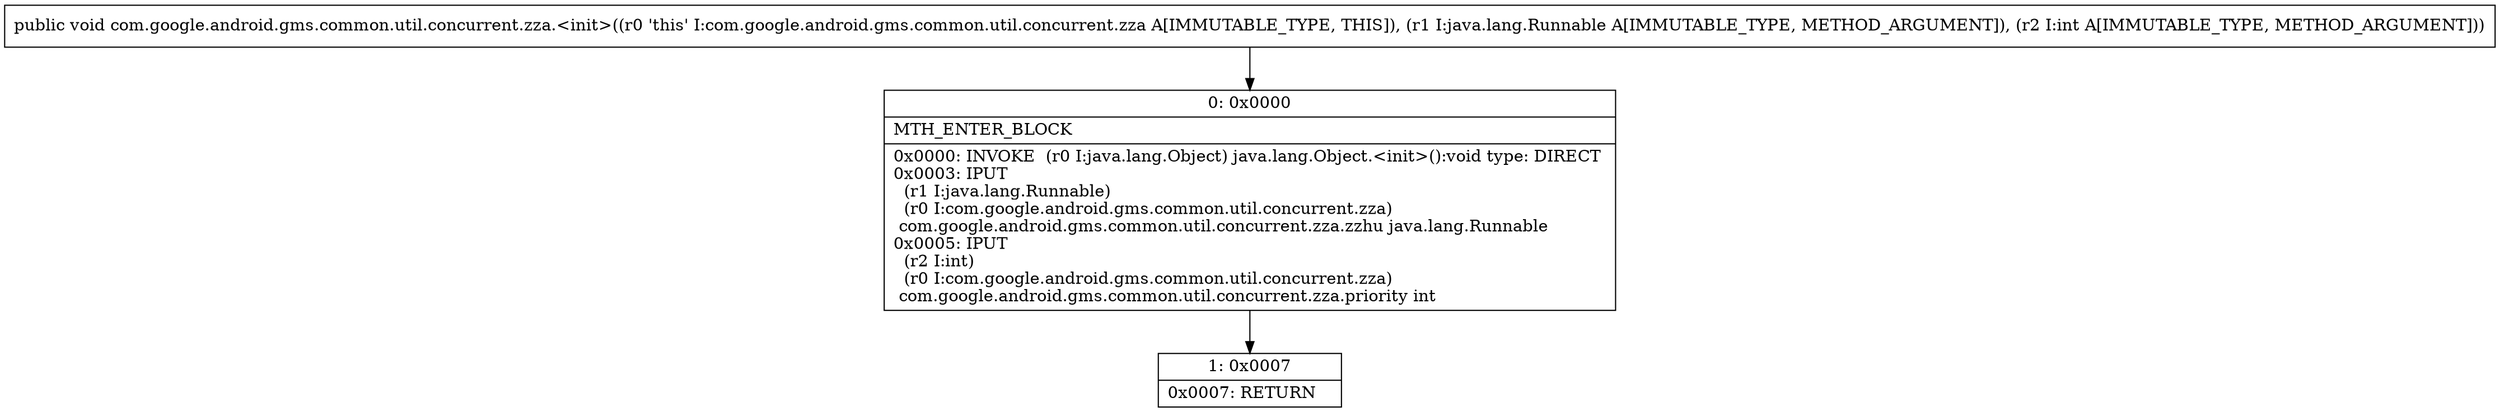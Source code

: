 digraph "CFG forcom.google.android.gms.common.util.concurrent.zza.\<init\>(Ljava\/lang\/Runnable;I)V" {
Node_0 [shape=record,label="{0\:\ 0x0000|MTH_ENTER_BLOCK\l|0x0000: INVOKE  (r0 I:java.lang.Object) java.lang.Object.\<init\>():void type: DIRECT \l0x0003: IPUT  \l  (r1 I:java.lang.Runnable)\l  (r0 I:com.google.android.gms.common.util.concurrent.zza)\l com.google.android.gms.common.util.concurrent.zza.zzhu java.lang.Runnable \l0x0005: IPUT  \l  (r2 I:int)\l  (r0 I:com.google.android.gms.common.util.concurrent.zza)\l com.google.android.gms.common.util.concurrent.zza.priority int \l}"];
Node_1 [shape=record,label="{1\:\ 0x0007|0x0007: RETURN   \l}"];
MethodNode[shape=record,label="{public void com.google.android.gms.common.util.concurrent.zza.\<init\>((r0 'this' I:com.google.android.gms.common.util.concurrent.zza A[IMMUTABLE_TYPE, THIS]), (r1 I:java.lang.Runnable A[IMMUTABLE_TYPE, METHOD_ARGUMENT]), (r2 I:int A[IMMUTABLE_TYPE, METHOD_ARGUMENT])) }"];
MethodNode -> Node_0;
Node_0 -> Node_1;
}

